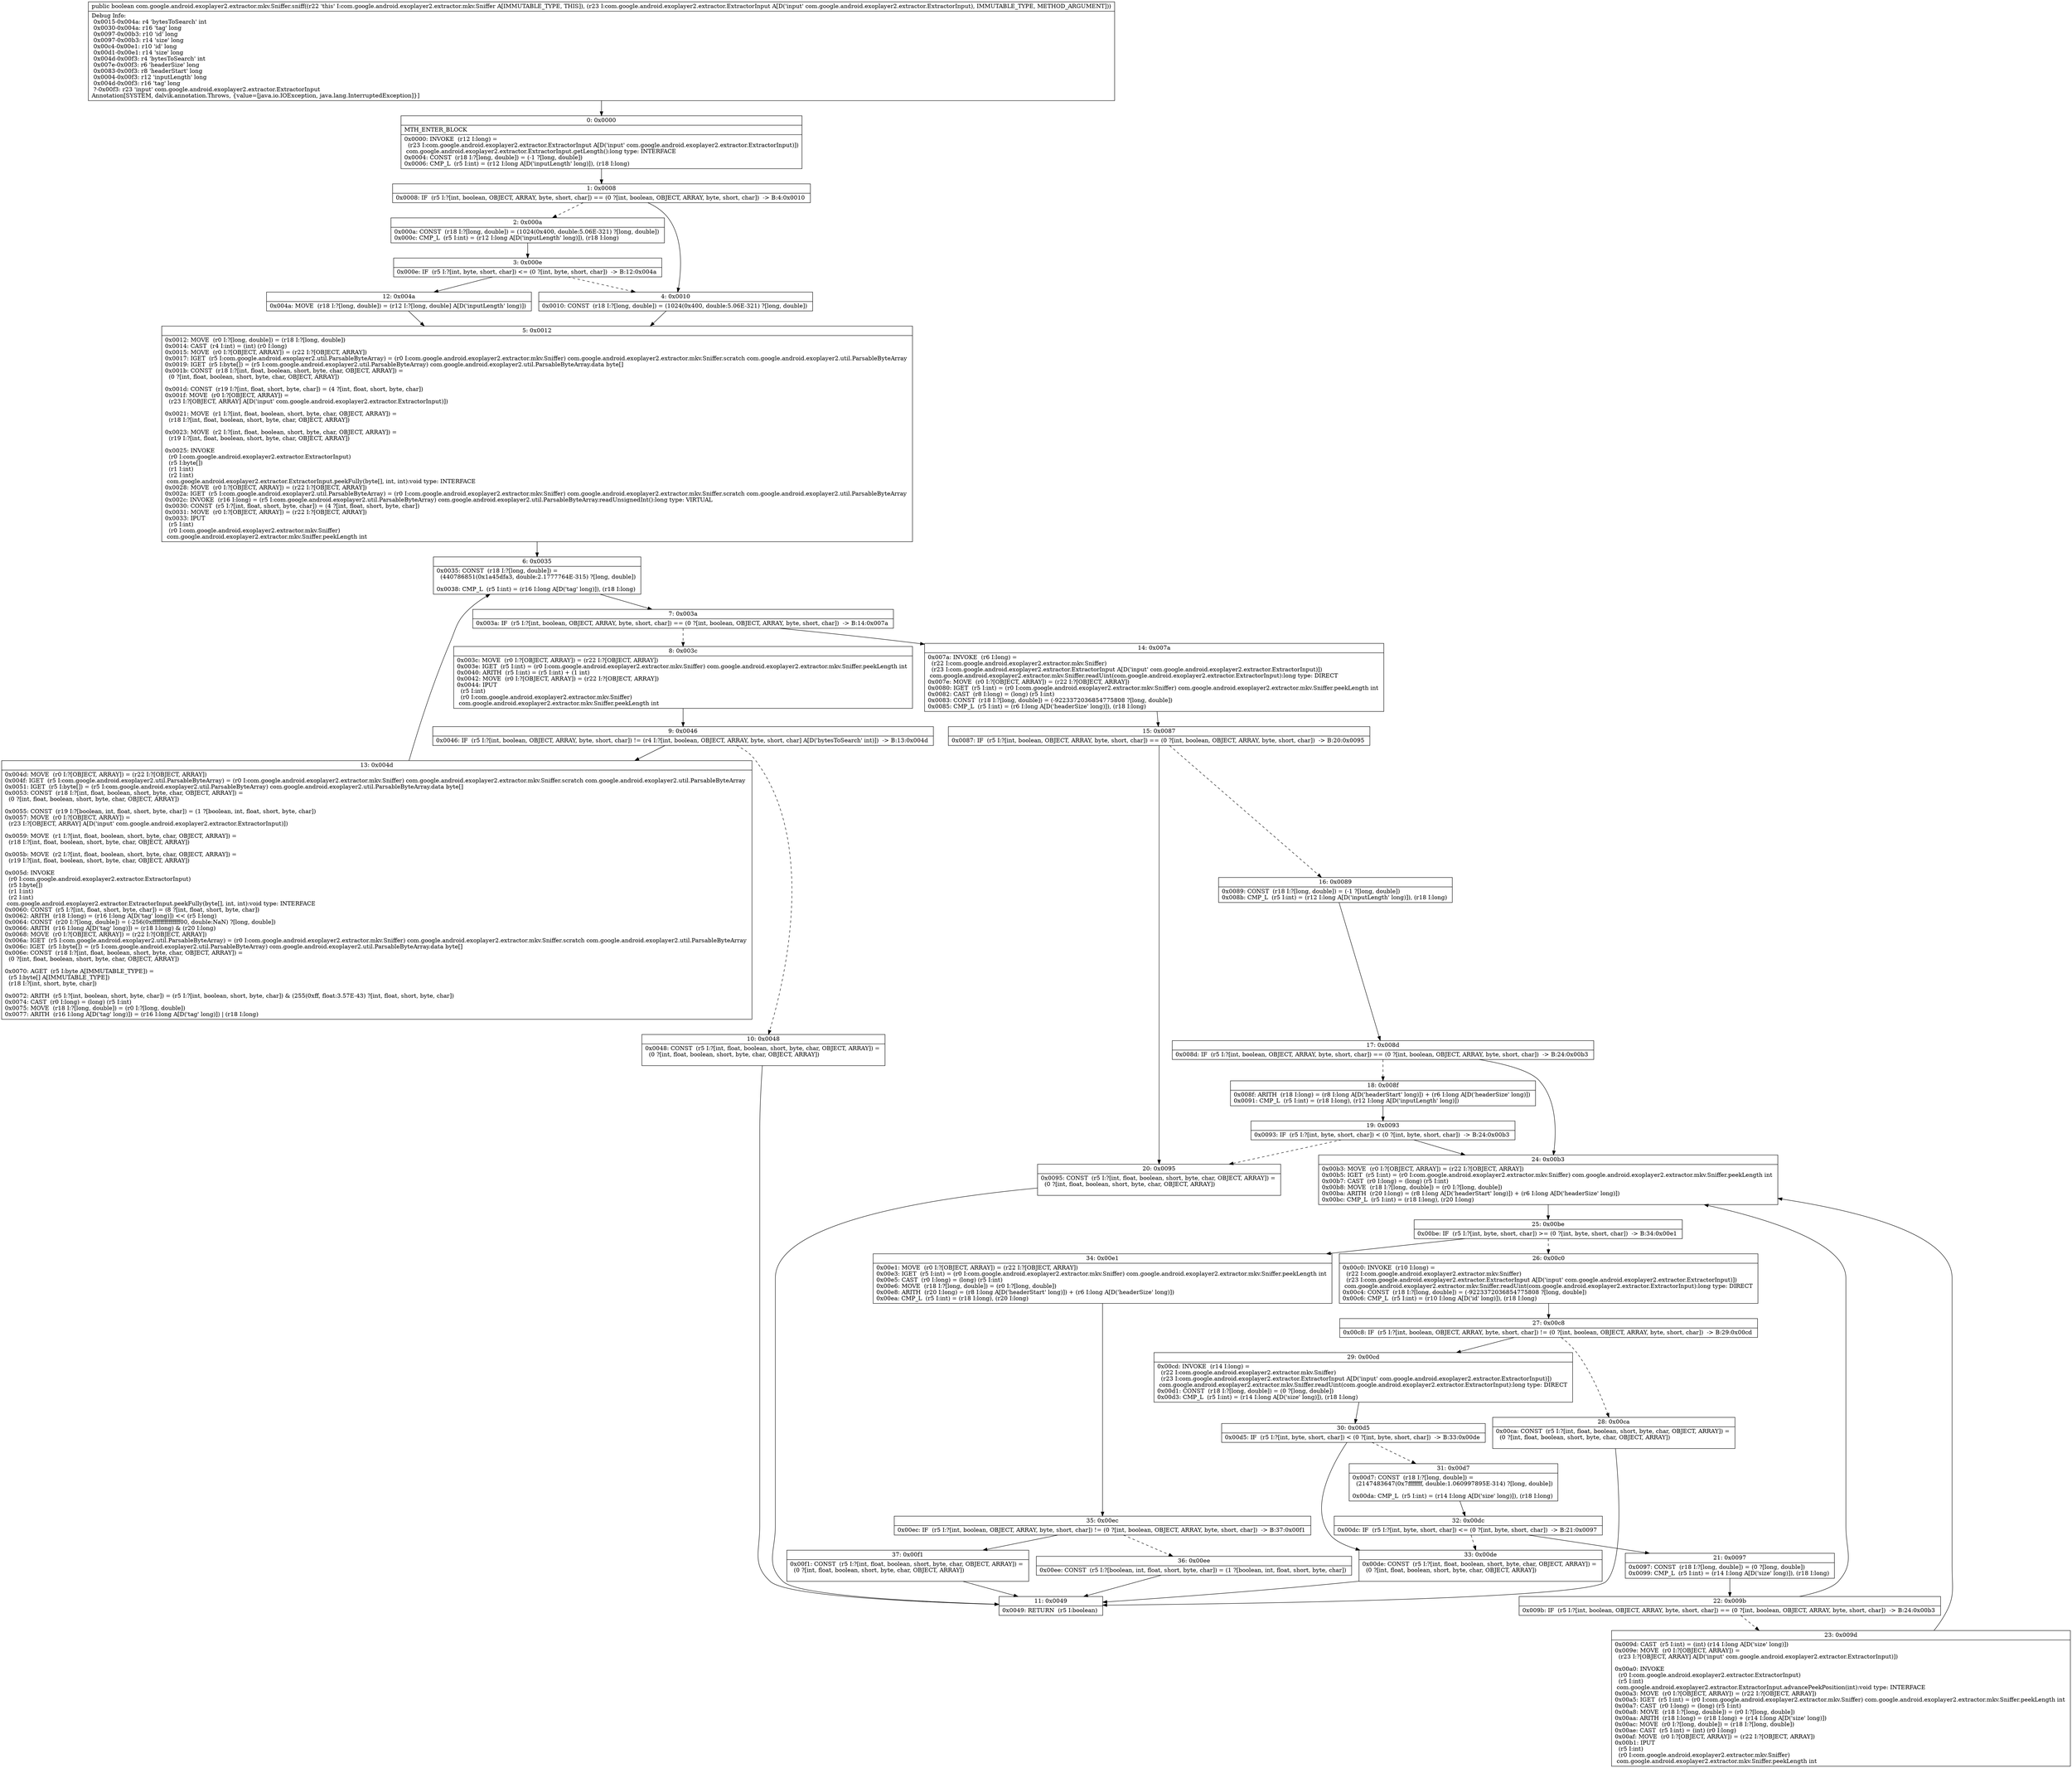 digraph "CFG forcom.google.android.exoplayer2.extractor.mkv.Sniffer.sniff(Lcom\/google\/android\/exoplayer2\/extractor\/ExtractorInput;)Z" {
Node_0 [shape=record,label="{0\:\ 0x0000|MTH_ENTER_BLOCK\l|0x0000: INVOKE  (r12 I:long) = \l  (r23 I:com.google.android.exoplayer2.extractor.ExtractorInput A[D('input' com.google.android.exoplayer2.extractor.ExtractorInput)])\l com.google.android.exoplayer2.extractor.ExtractorInput.getLength():long type: INTERFACE \l0x0004: CONST  (r18 I:?[long, double]) = (\-1 ?[long, double]) \l0x0006: CMP_L  (r5 I:int) = (r12 I:long A[D('inputLength' long)]), (r18 I:long) \l}"];
Node_1 [shape=record,label="{1\:\ 0x0008|0x0008: IF  (r5 I:?[int, boolean, OBJECT, ARRAY, byte, short, char]) == (0 ?[int, boolean, OBJECT, ARRAY, byte, short, char])  \-\> B:4:0x0010 \l}"];
Node_2 [shape=record,label="{2\:\ 0x000a|0x000a: CONST  (r18 I:?[long, double]) = (1024(0x400, double:5.06E\-321) ?[long, double]) \l0x000c: CMP_L  (r5 I:int) = (r12 I:long A[D('inputLength' long)]), (r18 I:long) \l}"];
Node_3 [shape=record,label="{3\:\ 0x000e|0x000e: IF  (r5 I:?[int, byte, short, char]) \<= (0 ?[int, byte, short, char])  \-\> B:12:0x004a \l}"];
Node_4 [shape=record,label="{4\:\ 0x0010|0x0010: CONST  (r18 I:?[long, double]) = (1024(0x400, double:5.06E\-321) ?[long, double]) \l}"];
Node_5 [shape=record,label="{5\:\ 0x0012|0x0012: MOVE  (r0 I:?[long, double]) = (r18 I:?[long, double]) \l0x0014: CAST  (r4 I:int) = (int) (r0 I:long) \l0x0015: MOVE  (r0 I:?[OBJECT, ARRAY]) = (r22 I:?[OBJECT, ARRAY]) \l0x0017: IGET  (r5 I:com.google.android.exoplayer2.util.ParsableByteArray) = (r0 I:com.google.android.exoplayer2.extractor.mkv.Sniffer) com.google.android.exoplayer2.extractor.mkv.Sniffer.scratch com.google.android.exoplayer2.util.ParsableByteArray \l0x0019: IGET  (r5 I:byte[]) = (r5 I:com.google.android.exoplayer2.util.ParsableByteArray) com.google.android.exoplayer2.util.ParsableByteArray.data byte[] \l0x001b: CONST  (r18 I:?[int, float, boolean, short, byte, char, OBJECT, ARRAY]) = \l  (0 ?[int, float, boolean, short, byte, char, OBJECT, ARRAY])\l \l0x001d: CONST  (r19 I:?[int, float, short, byte, char]) = (4 ?[int, float, short, byte, char]) \l0x001f: MOVE  (r0 I:?[OBJECT, ARRAY]) = \l  (r23 I:?[OBJECT, ARRAY] A[D('input' com.google.android.exoplayer2.extractor.ExtractorInput)])\l \l0x0021: MOVE  (r1 I:?[int, float, boolean, short, byte, char, OBJECT, ARRAY]) = \l  (r18 I:?[int, float, boolean, short, byte, char, OBJECT, ARRAY])\l \l0x0023: MOVE  (r2 I:?[int, float, boolean, short, byte, char, OBJECT, ARRAY]) = \l  (r19 I:?[int, float, boolean, short, byte, char, OBJECT, ARRAY])\l \l0x0025: INVOKE  \l  (r0 I:com.google.android.exoplayer2.extractor.ExtractorInput)\l  (r5 I:byte[])\l  (r1 I:int)\l  (r2 I:int)\l com.google.android.exoplayer2.extractor.ExtractorInput.peekFully(byte[], int, int):void type: INTERFACE \l0x0028: MOVE  (r0 I:?[OBJECT, ARRAY]) = (r22 I:?[OBJECT, ARRAY]) \l0x002a: IGET  (r5 I:com.google.android.exoplayer2.util.ParsableByteArray) = (r0 I:com.google.android.exoplayer2.extractor.mkv.Sniffer) com.google.android.exoplayer2.extractor.mkv.Sniffer.scratch com.google.android.exoplayer2.util.ParsableByteArray \l0x002c: INVOKE  (r16 I:long) = (r5 I:com.google.android.exoplayer2.util.ParsableByteArray) com.google.android.exoplayer2.util.ParsableByteArray.readUnsignedInt():long type: VIRTUAL \l0x0030: CONST  (r5 I:?[int, float, short, byte, char]) = (4 ?[int, float, short, byte, char]) \l0x0031: MOVE  (r0 I:?[OBJECT, ARRAY]) = (r22 I:?[OBJECT, ARRAY]) \l0x0033: IPUT  \l  (r5 I:int)\l  (r0 I:com.google.android.exoplayer2.extractor.mkv.Sniffer)\l com.google.android.exoplayer2.extractor.mkv.Sniffer.peekLength int \l}"];
Node_6 [shape=record,label="{6\:\ 0x0035|0x0035: CONST  (r18 I:?[long, double]) = \l  (440786851(0x1a45dfa3, double:2.1777764E\-315) ?[long, double])\l \l0x0038: CMP_L  (r5 I:int) = (r16 I:long A[D('tag' long)]), (r18 I:long) \l}"];
Node_7 [shape=record,label="{7\:\ 0x003a|0x003a: IF  (r5 I:?[int, boolean, OBJECT, ARRAY, byte, short, char]) == (0 ?[int, boolean, OBJECT, ARRAY, byte, short, char])  \-\> B:14:0x007a \l}"];
Node_8 [shape=record,label="{8\:\ 0x003c|0x003c: MOVE  (r0 I:?[OBJECT, ARRAY]) = (r22 I:?[OBJECT, ARRAY]) \l0x003e: IGET  (r5 I:int) = (r0 I:com.google.android.exoplayer2.extractor.mkv.Sniffer) com.google.android.exoplayer2.extractor.mkv.Sniffer.peekLength int \l0x0040: ARITH  (r5 I:int) = (r5 I:int) + (1 int) \l0x0042: MOVE  (r0 I:?[OBJECT, ARRAY]) = (r22 I:?[OBJECT, ARRAY]) \l0x0044: IPUT  \l  (r5 I:int)\l  (r0 I:com.google.android.exoplayer2.extractor.mkv.Sniffer)\l com.google.android.exoplayer2.extractor.mkv.Sniffer.peekLength int \l}"];
Node_9 [shape=record,label="{9\:\ 0x0046|0x0046: IF  (r5 I:?[int, boolean, OBJECT, ARRAY, byte, short, char]) != (r4 I:?[int, boolean, OBJECT, ARRAY, byte, short, char] A[D('bytesToSearch' int)])  \-\> B:13:0x004d \l}"];
Node_10 [shape=record,label="{10\:\ 0x0048|0x0048: CONST  (r5 I:?[int, float, boolean, short, byte, char, OBJECT, ARRAY]) = \l  (0 ?[int, float, boolean, short, byte, char, OBJECT, ARRAY])\l \l}"];
Node_11 [shape=record,label="{11\:\ 0x0049|0x0049: RETURN  (r5 I:boolean) \l}"];
Node_12 [shape=record,label="{12\:\ 0x004a|0x004a: MOVE  (r18 I:?[long, double]) = (r12 I:?[long, double] A[D('inputLength' long)]) \l}"];
Node_13 [shape=record,label="{13\:\ 0x004d|0x004d: MOVE  (r0 I:?[OBJECT, ARRAY]) = (r22 I:?[OBJECT, ARRAY]) \l0x004f: IGET  (r5 I:com.google.android.exoplayer2.util.ParsableByteArray) = (r0 I:com.google.android.exoplayer2.extractor.mkv.Sniffer) com.google.android.exoplayer2.extractor.mkv.Sniffer.scratch com.google.android.exoplayer2.util.ParsableByteArray \l0x0051: IGET  (r5 I:byte[]) = (r5 I:com.google.android.exoplayer2.util.ParsableByteArray) com.google.android.exoplayer2.util.ParsableByteArray.data byte[] \l0x0053: CONST  (r18 I:?[int, float, boolean, short, byte, char, OBJECT, ARRAY]) = \l  (0 ?[int, float, boolean, short, byte, char, OBJECT, ARRAY])\l \l0x0055: CONST  (r19 I:?[boolean, int, float, short, byte, char]) = (1 ?[boolean, int, float, short, byte, char]) \l0x0057: MOVE  (r0 I:?[OBJECT, ARRAY]) = \l  (r23 I:?[OBJECT, ARRAY] A[D('input' com.google.android.exoplayer2.extractor.ExtractorInput)])\l \l0x0059: MOVE  (r1 I:?[int, float, boolean, short, byte, char, OBJECT, ARRAY]) = \l  (r18 I:?[int, float, boolean, short, byte, char, OBJECT, ARRAY])\l \l0x005b: MOVE  (r2 I:?[int, float, boolean, short, byte, char, OBJECT, ARRAY]) = \l  (r19 I:?[int, float, boolean, short, byte, char, OBJECT, ARRAY])\l \l0x005d: INVOKE  \l  (r0 I:com.google.android.exoplayer2.extractor.ExtractorInput)\l  (r5 I:byte[])\l  (r1 I:int)\l  (r2 I:int)\l com.google.android.exoplayer2.extractor.ExtractorInput.peekFully(byte[], int, int):void type: INTERFACE \l0x0060: CONST  (r5 I:?[int, float, short, byte, char]) = (8 ?[int, float, short, byte, char]) \l0x0062: ARITH  (r18 I:long) = (r16 I:long A[D('tag' long)]) \<\< (r5 I:long) \l0x0064: CONST  (r20 I:?[long, double]) = (\-256(0xffffffffffffff00, double:NaN) ?[long, double]) \l0x0066: ARITH  (r16 I:long A[D('tag' long)]) = (r18 I:long) & (r20 I:long) \l0x0068: MOVE  (r0 I:?[OBJECT, ARRAY]) = (r22 I:?[OBJECT, ARRAY]) \l0x006a: IGET  (r5 I:com.google.android.exoplayer2.util.ParsableByteArray) = (r0 I:com.google.android.exoplayer2.extractor.mkv.Sniffer) com.google.android.exoplayer2.extractor.mkv.Sniffer.scratch com.google.android.exoplayer2.util.ParsableByteArray \l0x006c: IGET  (r5 I:byte[]) = (r5 I:com.google.android.exoplayer2.util.ParsableByteArray) com.google.android.exoplayer2.util.ParsableByteArray.data byte[] \l0x006e: CONST  (r18 I:?[int, float, boolean, short, byte, char, OBJECT, ARRAY]) = \l  (0 ?[int, float, boolean, short, byte, char, OBJECT, ARRAY])\l \l0x0070: AGET  (r5 I:byte A[IMMUTABLE_TYPE]) = \l  (r5 I:byte[] A[IMMUTABLE_TYPE])\l  (r18 I:?[int, short, byte, char])\l \l0x0072: ARITH  (r5 I:?[int, boolean, short, byte, char]) = (r5 I:?[int, boolean, short, byte, char]) & (255(0xff, float:3.57E\-43) ?[int, float, short, byte, char]) \l0x0074: CAST  (r0 I:long) = (long) (r5 I:int) \l0x0075: MOVE  (r18 I:?[long, double]) = (r0 I:?[long, double]) \l0x0077: ARITH  (r16 I:long A[D('tag' long)]) = (r16 I:long A[D('tag' long)]) \| (r18 I:long) \l}"];
Node_14 [shape=record,label="{14\:\ 0x007a|0x007a: INVOKE  (r6 I:long) = \l  (r22 I:com.google.android.exoplayer2.extractor.mkv.Sniffer)\l  (r23 I:com.google.android.exoplayer2.extractor.ExtractorInput A[D('input' com.google.android.exoplayer2.extractor.ExtractorInput)])\l com.google.android.exoplayer2.extractor.mkv.Sniffer.readUint(com.google.android.exoplayer2.extractor.ExtractorInput):long type: DIRECT \l0x007e: MOVE  (r0 I:?[OBJECT, ARRAY]) = (r22 I:?[OBJECT, ARRAY]) \l0x0080: IGET  (r5 I:int) = (r0 I:com.google.android.exoplayer2.extractor.mkv.Sniffer) com.google.android.exoplayer2.extractor.mkv.Sniffer.peekLength int \l0x0082: CAST  (r8 I:long) = (long) (r5 I:int) \l0x0083: CONST  (r18 I:?[long, double]) = (\-9223372036854775808 ?[long, double]) \l0x0085: CMP_L  (r5 I:int) = (r6 I:long A[D('headerSize' long)]), (r18 I:long) \l}"];
Node_15 [shape=record,label="{15\:\ 0x0087|0x0087: IF  (r5 I:?[int, boolean, OBJECT, ARRAY, byte, short, char]) == (0 ?[int, boolean, OBJECT, ARRAY, byte, short, char])  \-\> B:20:0x0095 \l}"];
Node_16 [shape=record,label="{16\:\ 0x0089|0x0089: CONST  (r18 I:?[long, double]) = (\-1 ?[long, double]) \l0x008b: CMP_L  (r5 I:int) = (r12 I:long A[D('inputLength' long)]), (r18 I:long) \l}"];
Node_17 [shape=record,label="{17\:\ 0x008d|0x008d: IF  (r5 I:?[int, boolean, OBJECT, ARRAY, byte, short, char]) == (0 ?[int, boolean, OBJECT, ARRAY, byte, short, char])  \-\> B:24:0x00b3 \l}"];
Node_18 [shape=record,label="{18\:\ 0x008f|0x008f: ARITH  (r18 I:long) = (r8 I:long A[D('headerStart' long)]) + (r6 I:long A[D('headerSize' long)]) \l0x0091: CMP_L  (r5 I:int) = (r18 I:long), (r12 I:long A[D('inputLength' long)]) \l}"];
Node_19 [shape=record,label="{19\:\ 0x0093|0x0093: IF  (r5 I:?[int, byte, short, char]) \< (0 ?[int, byte, short, char])  \-\> B:24:0x00b3 \l}"];
Node_20 [shape=record,label="{20\:\ 0x0095|0x0095: CONST  (r5 I:?[int, float, boolean, short, byte, char, OBJECT, ARRAY]) = \l  (0 ?[int, float, boolean, short, byte, char, OBJECT, ARRAY])\l \l}"];
Node_21 [shape=record,label="{21\:\ 0x0097|0x0097: CONST  (r18 I:?[long, double]) = (0 ?[long, double]) \l0x0099: CMP_L  (r5 I:int) = (r14 I:long A[D('size' long)]), (r18 I:long) \l}"];
Node_22 [shape=record,label="{22\:\ 0x009b|0x009b: IF  (r5 I:?[int, boolean, OBJECT, ARRAY, byte, short, char]) == (0 ?[int, boolean, OBJECT, ARRAY, byte, short, char])  \-\> B:24:0x00b3 \l}"];
Node_23 [shape=record,label="{23\:\ 0x009d|0x009d: CAST  (r5 I:int) = (int) (r14 I:long A[D('size' long)]) \l0x009e: MOVE  (r0 I:?[OBJECT, ARRAY]) = \l  (r23 I:?[OBJECT, ARRAY] A[D('input' com.google.android.exoplayer2.extractor.ExtractorInput)])\l \l0x00a0: INVOKE  \l  (r0 I:com.google.android.exoplayer2.extractor.ExtractorInput)\l  (r5 I:int)\l com.google.android.exoplayer2.extractor.ExtractorInput.advancePeekPosition(int):void type: INTERFACE \l0x00a3: MOVE  (r0 I:?[OBJECT, ARRAY]) = (r22 I:?[OBJECT, ARRAY]) \l0x00a5: IGET  (r5 I:int) = (r0 I:com.google.android.exoplayer2.extractor.mkv.Sniffer) com.google.android.exoplayer2.extractor.mkv.Sniffer.peekLength int \l0x00a7: CAST  (r0 I:long) = (long) (r5 I:int) \l0x00a8: MOVE  (r18 I:?[long, double]) = (r0 I:?[long, double]) \l0x00aa: ARITH  (r18 I:long) = (r18 I:long) + (r14 I:long A[D('size' long)]) \l0x00ac: MOVE  (r0 I:?[long, double]) = (r18 I:?[long, double]) \l0x00ae: CAST  (r5 I:int) = (int) (r0 I:long) \l0x00af: MOVE  (r0 I:?[OBJECT, ARRAY]) = (r22 I:?[OBJECT, ARRAY]) \l0x00b1: IPUT  \l  (r5 I:int)\l  (r0 I:com.google.android.exoplayer2.extractor.mkv.Sniffer)\l com.google.android.exoplayer2.extractor.mkv.Sniffer.peekLength int \l}"];
Node_24 [shape=record,label="{24\:\ 0x00b3|0x00b3: MOVE  (r0 I:?[OBJECT, ARRAY]) = (r22 I:?[OBJECT, ARRAY]) \l0x00b5: IGET  (r5 I:int) = (r0 I:com.google.android.exoplayer2.extractor.mkv.Sniffer) com.google.android.exoplayer2.extractor.mkv.Sniffer.peekLength int \l0x00b7: CAST  (r0 I:long) = (long) (r5 I:int) \l0x00b8: MOVE  (r18 I:?[long, double]) = (r0 I:?[long, double]) \l0x00ba: ARITH  (r20 I:long) = (r8 I:long A[D('headerStart' long)]) + (r6 I:long A[D('headerSize' long)]) \l0x00bc: CMP_L  (r5 I:int) = (r18 I:long), (r20 I:long) \l}"];
Node_25 [shape=record,label="{25\:\ 0x00be|0x00be: IF  (r5 I:?[int, byte, short, char]) \>= (0 ?[int, byte, short, char])  \-\> B:34:0x00e1 \l}"];
Node_26 [shape=record,label="{26\:\ 0x00c0|0x00c0: INVOKE  (r10 I:long) = \l  (r22 I:com.google.android.exoplayer2.extractor.mkv.Sniffer)\l  (r23 I:com.google.android.exoplayer2.extractor.ExtractorInput A[D('input' com.google.android.exoplayer2.extractor.ExtractorInput)])\l com.google.android.exoplayer2.extractor.mkv.Sniffer.readUint(com.google.android.exoplayer2.extractor.ExtractorInput):long type: DIRECT \l0x00c4: CONST  (r18 I:?[long, double]) = (\-9223372036854775808 ?[long, double]) \l0x00c6: CMP_L  (r5 I:int) = (r10 I:long A[D('id' long)]), (r18 I:long) \l}"];
Node_27 [shape=record,label="{27\:\ 0x00c8|0x00c8: IF  (r5 I:?[int, boolean, OBJECT, ARRAY, byte, short, char]) != (0 ?[int, boolean, OBJECT, ARRAY, byte, short, char])  \-\> B:29:0x00cd \l}"];
Node_28 [shape=record,label="{28\:\ 0x00ca|0x00ca: CONST  (r5 I:?[int, float, boolean, short, byte, char, OBJECT, ARRAY]) = \l  (0 ?[int, float, boolean, short, byte, char, OBJECT, ARRAY])\l \l}"];
Node_29 [shape=record,label="{29\:\ 0x00cd|0x00cd: INVOKE  (r14 I:long) = \l  (r22 I:com.google.android.exoplayer2.extractor.mkv.Sniffer)\l  (r23 I:com.google.android.exoplayer2.extractor.ExtractorInput A[D('input' com.google.android.exoplayer2.extractor.ExtractorInput)])\l com.google.android.exoplayer2.extractor.mkv.Sniffer.readUint(com.google.android.exoplayer2.extractor.ExtractorInput):long type: DIRECT \l0x00d1: CONST  (r18 I:?[long, double]) = (0 ?[long, double]) \l0x00d3: CMP_L  (r5 I:int) = (r14 I:long A[D('size' long)]), (r18 I:long) \l}"];
Node_30 [shape=record,label="{30\:\ 0x00d5|0x00d5: IF  (r5 I:?[int, byte, short, char]) \< (0 ?[int, byte, short, char])  \-\> B:33:0x00de \l}"];
Node_31 [shape=record,label="{31\:\ 0x00d7|0x00d7: CONST  (r18 I:?[long, double]) = \l  (2147483647(0x7fffffff, double:1.060997895E\-314) ?[long, double])\l \l0x00da: CMP_L  (r5 I:int) = (r14 I:long A[D('size' long)]), (r18 I:long) \l}"];
Node_32 [shape=record,label="{32\:\ 0x00dc|0x00dc: IF  (r5 I:?[int, byte, short, char]) \<= (0 ?[int, byte, short, char])  \-\> B:21:0x0097 \l}"];
Node_33 [shape=record,label="{33\:\ 0x00de|0x00de: CONST  (r5 I:?[int, float, boolean, short, byte, char, OBJECT, ARRAY]) = \l  (0 ?[int, float, boolean, short, byte, char, OBJECT, ARRAY])\l \l}"];
Node_34 [shape=record,label="{34\:\ 0x00e1|0x00e1: MOVE  (r0 I:?[OBJECT, ARRAY]) = (r22 I:?[OBJECT, ARRAY]) \l0x00e3: IGET  (r5 I:int) = (r0 I:com.google.android.exoplayer2.extractor.mkv.Sniffer) com.google.android.exoplayer2.extractor.mkv.Sniffer.peekLength int \l0x00e5: CAST  (r0 I:long) = (long) (r5 I:int) \l0x00e6: MOVE  (r18 I:?[long, double]) = (r0 I:?[long, double]) \l0x00e8: ARITH  (r20 I:long) = (r8 I:long A[D('headerStart' long)]) + (r6 I:long A[D('headerSize' long)]) \l0x00ea: CMP_L  (r5 I:int) = (r18 I:long), (r20 I:long) \l}"];
Node_35 [shape=record,label="{35\:\ 0x00ec|0x00ec: IF  (r5 I:?[int, boolean, OBJECT, ARRAY, byte, short, char]) != (0 ?[int, boolean, OBJECT, ARRAY, byte, short, char])  \-\> B:37:0x00f1 \l}"];
Node_36 [shape=record,label="{36\:\ 0x00ee|0x00ee: CONST  (r5 I:?[boolean, int, float, short, byte, char]) = (1 ?[boolean, int, float, short, byte, char]) \l}"];
Node_37 [shape=record,label="{37\:\ 0x00f1|0x00f1: CONST  (r5 I:?[int, float, boolean, short, byte, char, OBJECT, ARRAY]) = \l  (0 ?[int, float, boolean, short, byte, char, OBJECT, ARRAY])\l \l}"];
MethodNode[shape=record,label="{public boolean com.google.android.exoplayer2.extractor.mkv.Sniffer.sniff((r22 'this' I:com.google.android.exoplayer2.extractor.mkv.Sniffer A[IMMUTABLE_TYPE, THIS]), (r23 I:com.google.android.exoplayer2.extractor.ExtractorInput A[D('input' com.google.android.exoplayer2.extractor.ExtractorInput), IMMUTABLE_TYPE, METHOD_ARGUMENT]))  | Debug Info:\l  0x0015\-0x004a: r4 'bytesToSearch' int\l  0x0030\-0x004a: r16 'tag' long\l  0x0097\-0x00b3: r10 'id' long\l  0x0097\-0x00b3: r14 'size' long\l  0x00c4\-0x00e1: r10 'id' long\l  0x00d1\-0x00e1: r14 'size' long\l  0x004d\-0x00f3: r4 'bytesToSearch' int\l  0x007e\-0x00f3: r6 'headerSize' long\l  0x0083\-0x00f3: r8 'headerStart' long\l  0x0004\-0x00f3: r12 'inputLength' long\l  0x004d\-0x00f3: r16 'tag' long\l  ?\-0x00f3: r23 'input' com.google.android.exoplayer2.extractor.ExtractorInput\lAnnotation[SYSTEM, dalvik.annotation.Throws, \{value=[java.io.IOException, java.lang.InterruptedException]\}]\l}"];
MethodNode -> Node_0;
Node_0 -> Node_1;
Node_1 -> Node_2[style=dashed];
Node_1 -> Node_4;
Node_2 -> Node_3;
Node_3 -> Node_4[style=dashed];
Node_3 -> Node_12;
Node_4 -> Node_5;
Node_5 -> Node_6;
Node_6 -> Node_7;
Node_7 -> Node_8[style=dashed];
Node_7 -> Node_14;
Node_8 -> Node_9;
Node_9 -> Node_10[style=dashed];
Node_9 -> Node_13;
Node_10 -> Node_11;
Node_12 -> Node_5;
Node_13 -> Node_6;
Node_14 -> Node_15;
Node_15 -> Node_16[style=dashed];
Node_15 -> Node_20;
Node_16 -> Node_17;
Node_17 -> Node_18[style=dashed];
Node_17 -> Node_24;
Node_18 -> Node_19;
Node_19 -> Node_20[style=dashed];
Node_19 -> Node_24;
Node_20 -> Node_11;
Node_21 -> Node_22;
Node_22 -> Node_23[style=dashed];
Node_22 -> Node_24;
Node_23 -> Node_24;
Node_24 -> Node_25;
Node_25 -> Node_26[style=dashed];
Node_25 -> Node_34;
Node_26 -> Node_27;
Node_27 -> Node_28[style=dashed];
Node_27 -> Node_29;
Node_28 -> Node_11;
Node_29 -> Node_30;
Node_30 -> Node_31[style=dashed];
Node_30 -> Node_33;
Node_31 -> Node_32;
Node_32 -> Node_21;
Node_32 -> Node_33[style=dashed];
Node_33 -> Node_11;
Node_34 -> Node_35;
Node_35 -> Node_36[style=dashed];
Node_35 -> Node_37;
Node_36 -> Node_11;
Node_37 -> Node_11;
}

